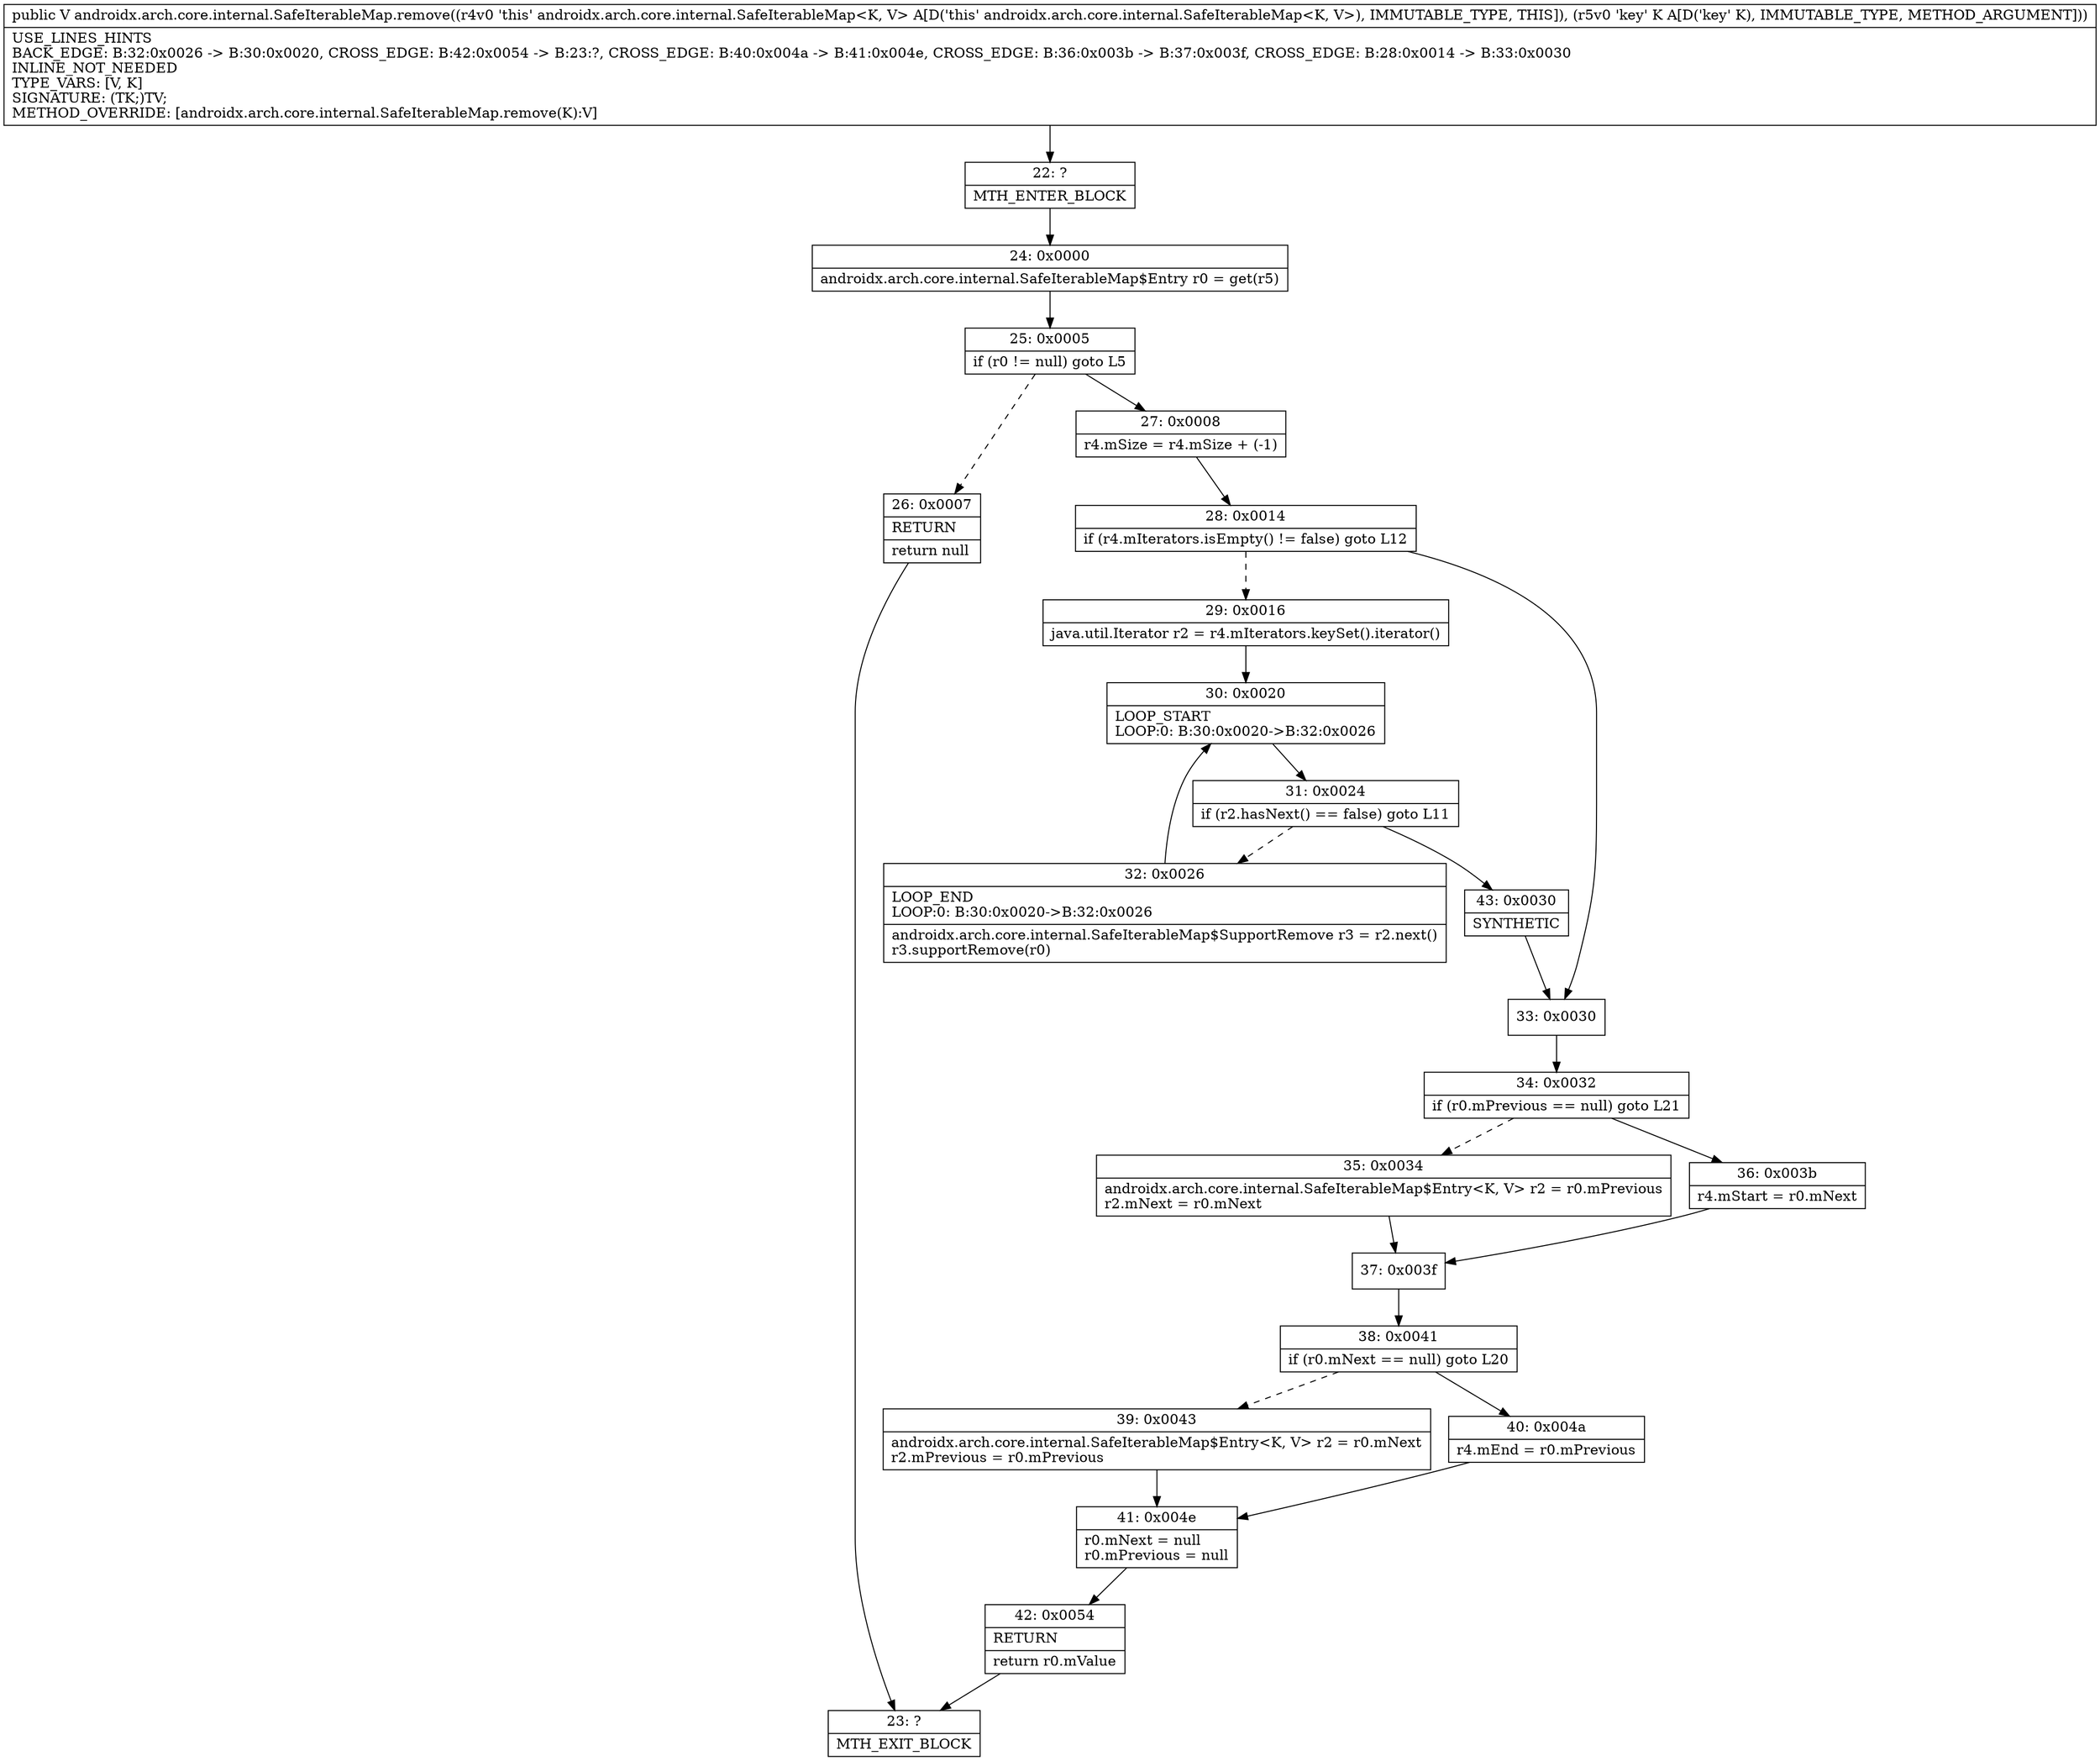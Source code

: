 digraph "CFG forandroidx.arch.core.internal.SafeIterableMap.remove(Ljava\/lang\/Object;)Ljava\/lang\/Object;" {
Node_22 [shape=record,label="{22\:\ ?|MTH_ENTER_BLOCK\l}"];
Node_24 [shape=record,label="{24\:\ 0x0000|androidx.arch.core.internal.SafeIterableMap$Entry r0 = get(r5)\l}"];
Node_25 [shape=record,label="{25\:\ 0x0005|if (r0 != null) goto L5\l}"];
Node_26 [shape=record,label="{26\:\ 0x0007|RETURN\l|return null\l}"];
Node_23 [shape=record,label="{23\:\ ?|MTH_EXIT_BLOCK\l}"];
Node_27 [shape=record,label="{27\:\ 0x0008|r4.mSize = r4.mSize + (\-1)\l}"];
Node_28 [shape=record,label="{28\:\ 0x0014|if (r4.mIterators.isEmpty() != false) goto L12\l}"];
Node_29 [shape=record,label="{29\:\ 0x0016|java.util.Iterator r2 = r4.mIterators.keySet().iterator()\l}"];
Node_30 [shape=record,label="{30\:\ 0x0020|LOOP_START\lLOOP:0: B:30:0x0020\-\>B:32:0x0026\l}"];
Node_31 [shape=record,label="{31\:\ 0x0024|if (r2.hasNext() == false) goto L11\l}"];
Node_32 [shape=record,label="{32\:\ 0x0026|LOOP_END\lLOOP:0: B:30:0x0020\-\>B:32:0x0026\l|androidx.arch.core.internal.SafeIterableMap$SupportRemove r3 = r2.next()\lr3.supportRemove(r0)\l}"];
Node_43 [shape=record,label="{43\:\ 0x0030|SYNTHETIC\l}"];
Node_33 [shape=record,label="{33\:\ 0x0030}"];
Node_34 [shape=record,label="{34\:\ 0x0032|if (r0.mPrevious == null) goto L21\l}"];
Node_35 [shape=record,label="{35\:\ 0x0034|androidx.arch.core.internal.SafeIterableMap$Entry\<K, V\> r2 = r0.mPrevious\lr2.mNext = r0.mNext\l}"];
Node_37 [shape=record,label="{37\:\ 0x003f}"];
Node_38 [shape=record,label="{38\:\ 0x0041|if (r0.mNext == null) goto L20\l}"];
Node_39 [shape=record,label="{39\:\ 0x0043|androidx.arch.core.internal.SafeIterableMap$Entry\<K, V\> r2 = r0.mNext\lr2.mPrevious = r0.mPrevious\l}"];
Node_41 [shape=record,label="{41\:\ 0x004e|r0.mNext = null\lr0.mPrevious = null\l}"];
Node_42 [shape=record,label="{42\:\ 0x0054|RETURN\l|return r0.mValue\l}"];
Node_40 [shape=record,label="{40\:\ 0x004a|r4.mEnd = r0.mPrevious\l}"];
Node_36 [shape=record,label="{36\:\ 0x003b|r4.mStart = r0.mNext\l}"];
MethodNode[shape=record,label="{public V androidx.arch.core.internal.SafeIterableMap.remove((r4v0 'this' androidx.arch.core.internal.SafeIterableMap\<K, V\> A[D('this' androidx.arch.core.internal.SafeIterableMap\<K, V\>), IMMUTABLE_TYPE, THIS]), (r5v0 'key' K A[D('key' K), IMMUTABLE_TYPE, METHOD_ARGUMENT]))  | USE_LINES_HINTS\lBACK_EDGE: B:32:0x0026 \-\> B:30:0x0020, CROSS_EDGE: B:42:0x0054 \-\> B:23:?, CROSS_EDGE: B:40:0x004a \-\> B:41:0x004e, CROSS_EDGE: B:36:0x003b \-\> B:37:0x003f, CROSS_EDGE: B:28:0x0014 \-\> B:33:0x0030\lINLINE_NOT_NEEDED\lTYPE_VARS: [V, K]\lSIGNATURE: (TK;)TV;\lMETHOD_OVERRIDE: [androidx.arch.core.internal.SafeIterableMap.remove(K):V]\l}"];
MethodNode -> Node_22;Node_22 -> Node_24;
Node_24 -> Node_25;
Node_25 -> Node_26[style=dashed];
Node_25 -> Node_27;
Node_26 -> Node_23;
Node_27 -> Node_28;
Node_28 -> Node_29[style=dashed];
Node_28 -> Node_33;
Node_29 -> Node_30;
Node_30 -> Node_31;
Node_31 -> Node_32[style=dashed];
Node_31 -> Node_43;
Node_32 -> Node_30;
Node_43 -> Node_33;
Node_33 -> Node_34;
Node_34 -> Node_35[style=dashed];
Node_34 -> Node_36;
Node_35 -> Node_37;
Node_37 -> Node_38;
Node_38 -> Node_39[style=dashed];
Node_38 -> Node_40;
Node_39 -> Node_41;
Node_41 -> Node_42;
Node_42 -> Node_23;
Node_40 -> Node_41;
Node_36 -> Node_37;
}

